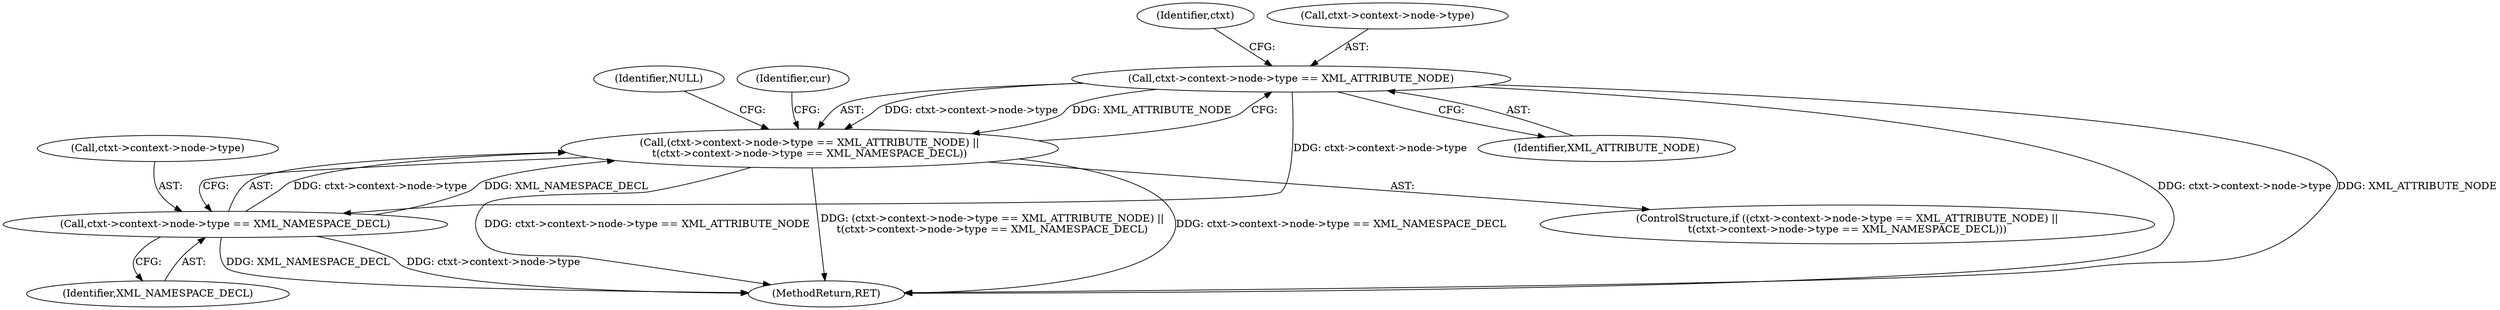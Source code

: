 digraph "1_Chrome_a44b00c88bc5ea35b5b150217c5fd6e4ce168e58_0@del" {
"1000118" [label="(Call,ctxt->context->node->type == XML_ATTRIBUTE_NODE)"];
"1000117" [label="(Call,(ctxt->context->node->type == XML_ATTRIBUTE_NODE) ||\n\t(ctxt->context->node->type == XML_NAMESPACE_DECL))"];
"1000127" [label="(Call,ctxt->context->node->type == XML_NAMESPACE_DECL)"];
"1000131" [label="(Identifier,ctxt)"];
"1000137" [label="(Identifier,NULL)"];
"1000117" [label="(Call,(ctxt->context->node->type == XML_ATTRIBUTE_NODE) ||\n\t(ctxt->context->node->type == XML_NAMESPACE_DECL))"];
"1000127" [label="(Call,ctxt->context->node->type == XML_NAMESPACE_DECL)"];
"1000118" [label="(Call,ctxt->context->node->type == XML_ATTRIBUTE_NODE)"];
"1000126" [label="(Identifier,XML_ATTRIBUTE_NODE)"];
"1000140" [label="(Identifier,cur)"];
"1000119" [label="(Call,ctxt->context->node->type)"];
"1000135" [label="(Identifier,XML_NAMESPACE_DECL)"];
"1000128" [label="(Call,ctxt->context->node->type)"];
"1000233" [label="(MethodReturn,RET)"];
"1000116" [label="(ControlStructure,if ((ctxt->context->node->type == XML_ATTRIBUTE_NODE) ||\n\t(ctxt->context->node->type == XML_NAMESPACE_DECL)))"];
"1000118" -> "1000117"  [label="AST: "];
"1000118" -> "1000126"  [label="CFG: "];
"1000119" -> "1000118"  [label="AST: "];
"1000126" -> "1000118"  [label="AST: "];
"1000131" -> "1000118"  [label="CFG: "];
"1000117" -> "1000118"  [label="CFG: "];
"1000118" -> "1000233"  [label="DDG: ctxt->context->node->type"];
"1000118" -> "1000233"  [label="DDG: XML_ATTRIBUTE_NODE"];
"1000118" -> "1000117"  [label="DDG: ctxt->context->node->type"];
"1000118" -> "1000117"  [label="DDG: XML_ATTRIBUTE_NODE"];
"1000118" -> "1000127"  [label="DDG: ctxt->context->node->type"];
"1000117" -> "1000116"  [label="AST: "];
"1000117" -> "1000127"  [label="CFG: "];
"1000127" -> "1000117"  [label="AST: "];
"1000137" -> "1000117"  [label="CFG: "];
"1000140" -> "1000117"  [label="CFG: "];
"1000117" -> "1000233"  [label="DDG: ctxt->context->node->type == XML_ATTRIBUTE_NODE"];
"1000117" -> "1000233"  [label="DDG: (ctxt->context->node->type == XML_ATTRIBUTE_NODE) ||\n\t(ctxt->context->node->type == XML_NAMESPACE_DECL)"];
"1000117" -> "1000233"  [label="DDG: ctxt->context->node->type == XML_NAMESPACE_DECL"];
"1000127" -> "1000117"  [label="DDG: ctxt->context->node->type"];
"1000127" -> "1000117"  [label="DDG: XML_NAMESPACE_DECL"];
"1000127" -> "1000135"  [label="CFG: "];
"1000128" -> "1000127"  [label="AST: "];
"1000135" -> "1000127"  [label="AST: "];
"1000127" -> "1000233"  [label="DDG: XML_NAMESPACE_DECL"];
"1000127" -> "1000233"  [label="DDG: ctxt->context->node->type"];
}
